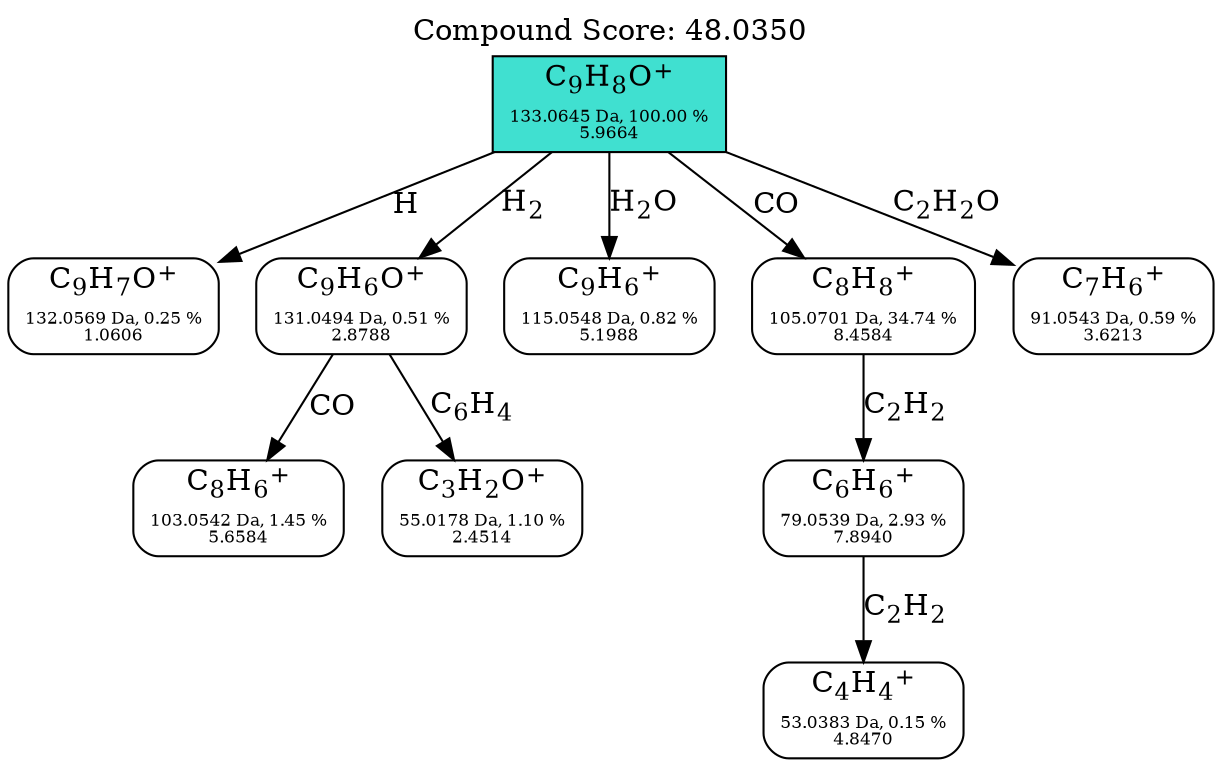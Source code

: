 strict digraph {
	node [shape=rect,style=rounded];
	labelloc="t";
	label="Compound Score: 48.0350";
	C9H9O [ fillcolor="#40e0d0" style=filled label=<C<SUB>9</SUB>H<SUB>8</SUB>O<SUP>+</SUP><FONT POINT-SIZE="8"><BR /> <BR />133.0645 Da, 100.00 %<BR />5.9664</FONT>>];
	C9H8O [label=<C<SUB>9</SUB>H<SUB>7</SUB>O<SUP>+</SUP><FONT POINT-SIZE="8"><BR /> <BR />132.0569 Da, 0.25 %<BR />1.0606</FONT>>];
	C9H7O [label=<C<SUB>9</SUB>H<SUB>6</SUB>O<SUP>+</SUP><FONT POINT-SIZE="8"><BR /> <BR />131.0494 Da, 0.51 %<BR />2.8788</FONT>>];
	C9H7 [label=<C<SUB>9</SUB>H<SUB>6</SUB><SUP>+</SUP><FONT POINT-SIZE="8"><BR /> <BR />115.0548 Da, 0.82 %<BR />5.1988</FONT>>];
	C8H9 [label=<C<SUB>8</SUB>H<SUB>8</SUB><SUP>+</SUP><FONT POINT-SIZE="8"><BR /> <BR />105.0701 Da, 34.74 %<BR />8.4584</FONT>>];
	C8H7 [label=<C<SUB>8</SUB>H<SUB>6</SUB><SUP>+</SUP><FONT POINT-SIZE="8"><BR /> <BR />103.0542 Da, 1.45 %<BR />5.6584</FONT>>];
	C7H7 [label=<C<SUB>7</SUB>H<SUB>6</SUB><SUP>+</SUP><FONT POINT-SIZE="8"><BR /> <BR />91.0543 Da, 0.59 %<BR />3.6213</FONT>>];
	C6H7 [label=<C<SUB>6</SUB>H<SUB>6</SUB><SUP>+</SUP><FONT POINT-SIZE="8"><BR /> <BR />79.0539 Da, 2.93 %<BR />7.8940</FONT>>];
	C3H3O [label=<C<SUB>3</SUB>H<SUB>2</SUB>O<SUP>+</SUP><FONT POINT-SIZE="8"><BR /> <BR />55.0178 Da, 1.10 %<BR />2.4514</FONT>>];
	C4H5 [label=<C<SUB>4</SUB>H<SUB>4</SUB><SUP>+</SUP><FONT POINT-SIZE="8"><BR /> <BR />53.0383 Da, 0.15 %<BR />4.8470</FONT>>];

	C9H9O -> C9H8O [label=<H>];
	C9H9O -> C9H7O [label=<H<SUB>2</SUB>>];
	C9H9O -> C9H7 [label=<H<SUB>2</SUB>O>];
	C9H9O -> C8H9 [label=<CO>];
	C9H7O -> C8H7 [label=<CO>];
	C9H9O -> C7H7 [label=<C<SUB>2</SUB>H<SUB>2</SUB>O>];
	C8H9 -> C6H7 [label=<C<SUB>2</SUB>H<SUB>2</SUB>>];
	C9H7O -> C3H3O [label=<C<SUB>6</SUB>H<SUB>4</SUB>>];
	C6H7 -> C4H5 [label=<C<SUB>2</SUB>H<SUB>2</SUB>>];
}